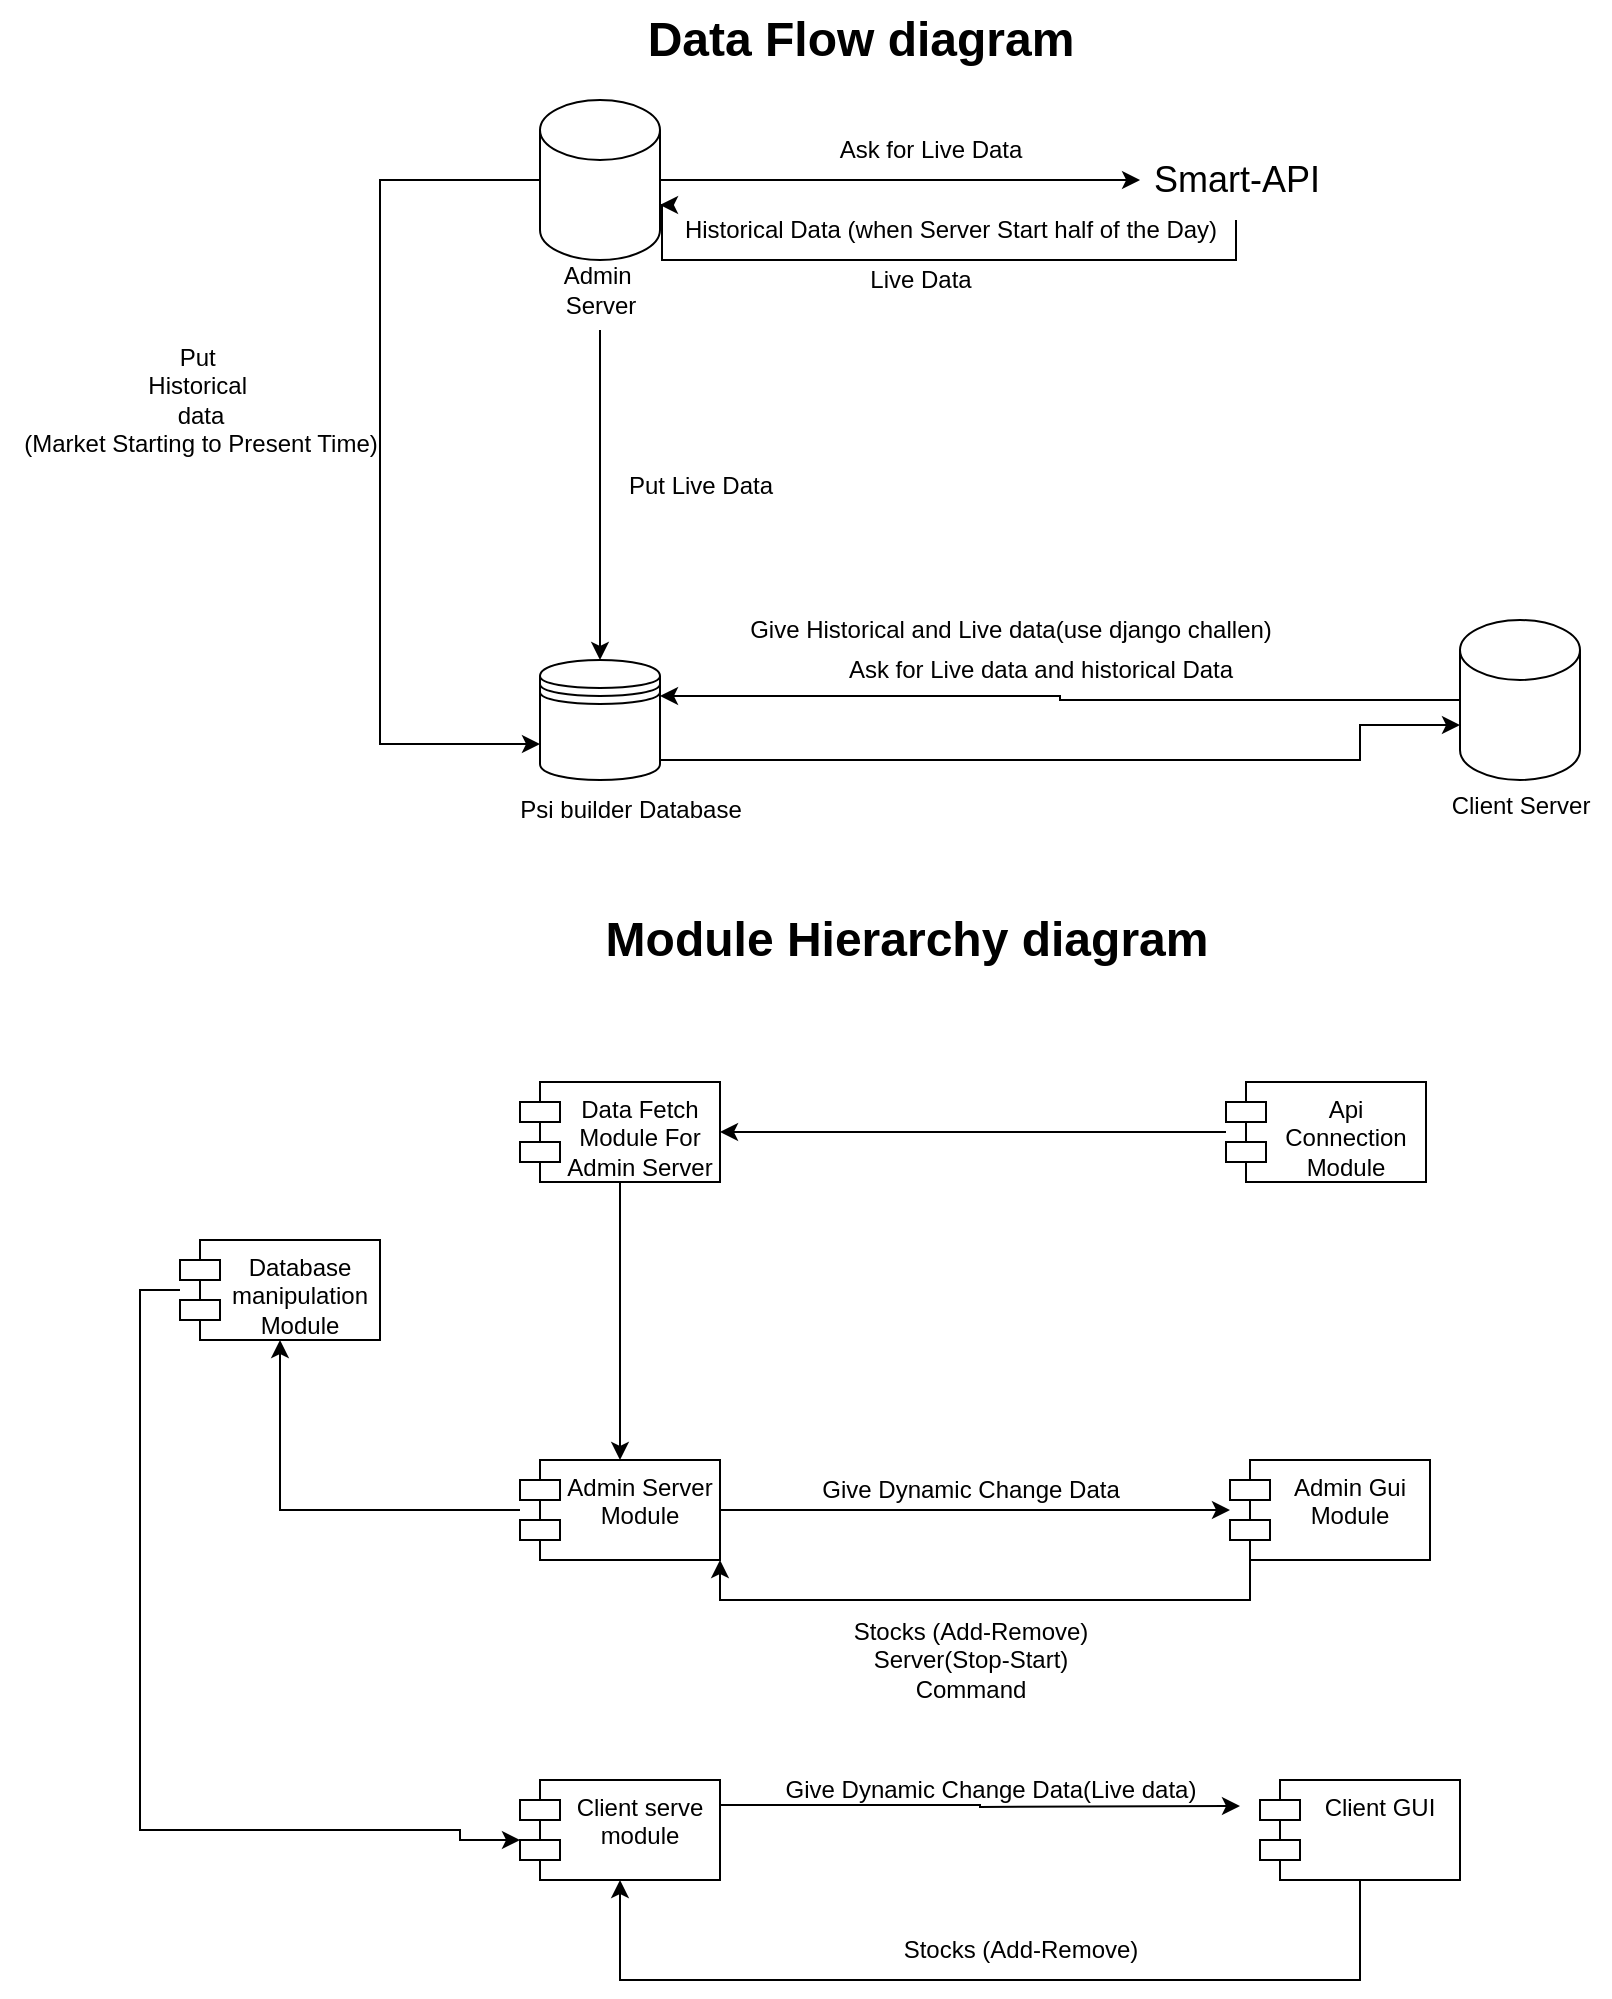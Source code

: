 <mxfile version="26.0.14">
  <diagram name="Page-1" id="c7558073-3199-34d8-9f00-42111426c3f3">
    <mxGraphModel dx="1704" dy="1673" grid="1" gridSize="10" guides="1" tooltips="1" connect="1" arrows="1" fold="1" page="1" pageScale="1" pageWidth="826" pageHeight="1169" background="none" math="0" shadow="0">
      <root>
        <mxCell id="0" />
        <mxCell id="1" parent="0" />
        <mxCell id="-lemN0VXjKrBAdXtaMED-113" style="edgeStyle=orthogonalEdgeStyle;rounded=0;orthogonalLoop=1;jettySize=auto;html=1;entryX=0;entryY=0.7;entryDx=0;entryDy=0;" edge="1" parent="1" source="-lemN0VXjKrBAdXtaMED-97" target="-lemN0VXjKrBAdXtaMED-108">
          <mxGeometry relative="1" as="geometry">
            <Array as="points">
              <mxPoint x="-10" y="-1060" />
              <mxPoint x="-10" y="-778" />
            </Array>
          </mxGeometry>
        </mxCell>
        <mxCell id="-lemN0VXjKrBAdXtaMED-97" value="" style="shape=cylinder3;whiteSpace=wrap;html=1;boundedLbl=1;backgroundOutline=1;size=15;" vertex="1" parent="1">
          <mxGeometry x="70" y="-1100" width="60" height="80" as="geometry" />
        </mxCell>
        <mxCell id="-lemN0VXjKrBAdXtaMED-111" style="edgeStyle=orthogonalEdgeStyle;rounded=0;orthogonalLoop=1;jettySize=auto;html=1;" edge="1" parent="1" source="-lemN0VXjKrBAdXtaMED-98" target="-lemN0VXjKrBAdXtaMED-108">
          <mxGeometry relative="1" as="geometry" />
        </mxCell>
        <mxCell id="-lemN0VXjKrBAdXtaMED-98" value="Admin&amp;nbsp;&lt;div&gt;Server&lt;/div&gt;" style="text;html=1;align=center;verticalAlign=middle;resizable=0;points=[];autosize=1;strokeColor=none;fillColor=none;" vertex="1" parent="1">
          <mxGeometry x="70" y="-1025" width="60" height="40" as="geometry" />
        </mxCell>
        <mxCell id="-lemN0VXjKrBAdXtaMED-105" style="edgeStyle=orthogonalEdgeStyle;rounded=0;orthogonalLoop=1;jettySize=auto;html=1;entryX=1;entryY=0;entryDx=0;entryDy=52.5;entryPerimeter=0;" edge="1" parent="1" source="-lemN0VXjKrBAdXtaMED-99" target="-lemN0VXjKrBAdXtaMED-97">
          <mxGeometry relative="1" as="geometry">
            <mxPoint x="130" y="-980" as="targetPoint" />
            <Array as="points">
              <mxPoint x="418" y="-1020" />
              <mxPoint x="131" y="-1020" />
            </Array>
          </mxGeometry>
        </mxCell>
        <mxCell id="-lemN0VXjKrBAdXtaMED-99" value="&lt;span style=&quot;font-size: 18px;&quot;&gt;Smart-API&lt;/span&gt;" style="text;html=1;align=center;verticalAlign=middle;resizable=0;points=[];autosize=1;strokeColor=none;fillColor=none;" vertex="1" parent="1">
          <mxGeometry x="363" y="-1080" width="110" height="40" as="geometry" />
        </mxCell>
        <mxCell id="-lemN0VXjKrBAdXtaMED-100" style="edgeStyle=orthogonalEdgeStyle;rounded=0;orthogonalLoop=1;jettySize=auto;html=1;entryX=0.064;entryY=0.5;entryDx=0;entryDy=0;entryPerimeter=0;" edge="1" parent="1" source="-lemN0VXjKrBAdXtaMED-97" target="-lemN0VXjKrBAdXtaMED-99">
          <mxGeometry relative="1" as="geometry" />
        </mxCell>
        <mxCell id="-lemN0VXjKrBAdXtaMED-102" value="Ask for Live Data" style="text;html=1;align=center;verticalAlign=middle;resizable=0;points=[];autosize=1;strokeColor=none;fillColor=none;" vertex="1" parent="1">
          <mxGeometry x="210" y="-1090" width="110" height="30" as="geometry" />
        </mxCell>
        <mxCell id="-lemN0VXjKrBAdXtaMED-106" value="Historical Data (when Server Start half of the Day)" style="text;html=1;align=center;verticalAlign=middle;resizable=0;points=[];autosize=1;strokeColor=none;fillColor=none;" vertex="1" parent="1">
          <mxGeometry x="130" y="-1050" width="290" height="30" as="geometry" />
        </mxCell>
        <mxCell id="-lemN0VXjKrBAdXtaMED-107" value="Live Data" style="text;html=1;align=center;verticalAlign=middle;resizable=0;points=[];autosize=1;strokeColor=none;fillColor=none;" vertex="1" parent="1">
          <mxGeometry x="225" y="-1025" width="70" height="30" as="geometry" />
        </mxCell>
        <mxCell id="-lemN0VXjKrBAdXtaMED-108" value="" style="shape=datastore;whiteSpace=wrap;html=1;" vertex="1" parent="1">
          <mxGeometry x="70" y="-820" width="60" height="60" as="geometry" />
        </mxCell>
        <mxCell id="-lemN0VXjKrBAdXtaMED-109" value="Psi builder Database" style="text;html=1;align=center;verticalAlign=middle;resizable=0;points=[];autosize=1;strokeColor=none;fillColor=none;" vertex="1" parent="1">
          <mxGeometry x="50" y="-760" width="130" height="30" as="geometry" />
        </mxCell>
        <mxCell id="-lemN0VXjKrBAdXtaMED-112" value="Put Live Data" style="text;html=1;align=center;verticalAlign=middle;resizable=0;points=[];autosize=1;strokeColor=none;fillColor=none;" vertex="1" parent="1">
          <mxGeometry x="100" y="-922" width="100" height="30" as="geometry" />
        </mxCell>
        <mxCell id="-lemN0VXjKrBAdXtaMED-114" value="Put&amp;nbsp;&lt;div&gt;Historical&amp;nbsp;&lt;/div&gt;&lt;div&gt;data&lt;/div&gt;&lt;div&gt;(Market Starting to Present Time)&lt;/div&gt;" style="text;html=1;align=center;verticalAlign=middle;resizable=0;points=[];autosize=1;strokeColor=none;fillColor=none;" vertex="1" parent="1">
          <mxGeometry x="-200" y="-985" width="200" height="70" as="geometry" />
        </mxCell>
        <mxCell id="-lemN0VXjKrBAdXtaMED-118" style="edgeStyle=orthogonalEdgeStyle;rounded=0;orthogonalLoop=1;jettySize=auto;html=1;entryX=1;entryY=0.3;entryDx=0;entryDy=0;" edge="1" parent="1" source="-lemN0VXjKrBAdXtaMED-115" target="-lemN0VXjKrBAdXtaMED-108">
          <mxGeometry relative="1" as="geometry">
            <mxPoint x="150" y="-800" as="targetPoint" />
          </mxGeometry>
        </mxCell>
        <mxCell id="-lemN0VXjKrBAdXtaMED-115" value="" style="shape=cylinder3;whiteSpace=wrap;html=1;boundedLbl=1;backgroundOutline=1;size=15;" vertex="1" parent="1">
          <mxGeometry x="530" y="-840" width="60" height="80" as="geometry" />
        </mxCell>
        <mxCell id="-lemN0VXjKrBAdXtaMED-116" value="Client Server&lt;div&gt;&lt;br&gt;&lt;/div&gt;" style="text;html=1;align=center;verticalAlign=middle;resizable=0;points=[];autosize=1;strokeColor=none;fillColor=none;" vertex="1" parent="1">
          <mxGeometry x="515" y="-760" width="90" height="40" as="geometry" />
        </mxCell>
        <mxCell id="-lemN0VXjKrBAdXtaMED-119" value="Ask for Live data and historical Data" style="text;html=1;align=center;verticalAlign=middle;resizable=0;points=[];autosize=1;strokeColor=none;fillColor=none;" vertex="1" parent="1">
          <mxGeometry x="210" y="-830" width="220" height="30" as="geometry" />
        </mxCell>
        <mxCell id="-lemN0VXjKrBAdXtaMED-120" style="edgeStyle=orthogonalEdgeStyle;rounded=0;orthogonalLoop=1;jettySize=auto;html=1;entryX=0;entryY=0;entryDx=0;entryDy=52.5;entryPerimeter=0;" edge="1" parent="1" source="-lemN0VXjKrBAdXtaMED-108" target="-lemN0VXjKrBAdXtaMED-115">
          <mxGeometry relative="1" as="geometry">
            <Array as="points">
              <mxPoint x="480" y="-770" />
              <mxPoint x="480" y="-787" />
            </Array>
          </mxGeometry>
        </mxCell>
        <mxCell id="-lemN0VXjKrBAdXtaMED-122" value="Give Historical and Live data(use django challen)" style="text;html=1;align=center;verticalAlign=middle;resizable=0;points=[];autosize=1;strokeColor=none;fillColor=none;" vertex="1" parent="1">
          <mxGeometry x="165" y="-850" width="280" height="30" as="geometry" />
        </mxCell>
        <mxCell id="-lemN0VXjKrBAdXtaMED-124" value="&lt;font style=&quot;font-size: 24px;&quot;&gt;&lt;b&gt;Data Flow diagram&lt;/b&gt;&lt;/font&gt;" style="text;html=1;align=center;verticalAlign=middle;resizable=0;points=[];autosize=1;strokeColor=none;fillColor=none;" vertex="1" parent="1">
          <mxGeometry x="110" y="-1150" width="240" height="40" as="geometry" />
        </mxCell>
        <mxCell id="-lemN0VXjKrBAdXtaMED-125" value="&lt;font style=&quot;font-size: 24px;&quot;&gt;&lt;b&gt;Module Hierarchy diagram&lt;/b&gt;&lt;/font&gt;" style="text;html=1;align=center;verticalAlign=middle;resizable=0;points=[];autosize=1;strokeColor=none;fillColor=none;" vertex="1" parent="1">
          <mxGeometry x="93" y="-700" width="320" height="40" as="geometry" />
        </mxCell>
        <mxCell id="-lemN0VXjKrBAdXtaMED-132" style="edgeStyle=orthogonalEdgeStyle;rounded=0;orthogonalLoop=1;jettySize=auto;html=1;" edge="1" parent="1" source="-lemN0VXjKrBAdXtaMED-127" target="-lemN0VXjKrBAdXtaMED-131">
          <mxGeometry relative="1" as="geometry" />
        </mxCell>
        <mxCell id="-lemN0VXjKrBAdXtaMED-127" value="Data Fetch Module For Admin Server" style="shape=module;align=left;spacingLeft=20;align=center;verticalAlign=top;whiteSpace=wrap;html=1;" vertex="1" parent="1">
          <mxGeometry x="60" y="-609" width="100" height="50" as="geometry" />
        </mxCell>
        <mxCell id="-lemN0VXjKrBAdXtaMED-130" style="edgeStyle=orthogonalEdgeStyle;rounded=0;orthogonalLoop=1;jettySize=auto;html=1;entryX=1;entryY=0.5;entryDx=0;entryDy=0;" edge="1" parent="1" source="-lemN0VXjKrBAdXtaMED-128" target="-lemN0VXjKrBAdXtaMED-127">
          <mxGeometry relative="1" as="geometry" />
        </mxCell>
        <mxCell id="-lemN0VXjKrBAdXtaMED-128" value="Api Connection Module" style="shape=module;align=left;spacingLeft=20;align=center;verticalAlign=top;whiteSpace=wrap;html=1;" vertex="1" parent="1">
          <mxGeometry x="413" y="-609" width="100" height="50" as="geometry" />
        </mxCell>
        <mxCell id="-lemN0VXjKrBAdXtaMED-134" style="edgeStyle=orthogonalEdgeStyle;rounded=0;orthogonalLoop=1;jettySize=auto;html=1;" edge="1" parent="1" source="-lemN0VXjKrBAdXtaMED-131" target="-lemN0VXjKrBAdXtaMED-133">
          <mxGeometry relative="1" as="geometry" />
        </mxCell>
        <mxCell id="-lemN0VXjKrBAdXtaMED-141" style="edgeStyle=orthogonalEdgeStyle;rounded=0;orthogonalLoop=1;jettySize=auto;html=1;entryX=0.5;entryY=1;entryDx=0;entryDy=0;" edge="1" parent="1" source="-lemN0VXjKrBAdXtaMED-131" target="-lemN0VXjKrBAdXtaMED-138">
          <mxGeometry relative="1" as="geometry" />
        </mxCell>
        <mxCell id="-lemN0VXjKrBAdXtaMED-131" value="Admin Server Module" style="shape=module;align=left;spacingLeft=20;align=center;verticalAlign=top;whiteSpace=wrap;html=1;" vertex="1" parent="1">
          <mxGeometry x="60" y="-420" width="100" height="50" as="geometry" />
        </mxCell>
        <mxCell id="-lemN0VXjKrBAdXtaMED-135" style="edgeStyle=orthogonalEdgeStyle;rounded=0;orthogonalLoop=1;jettySize=auto;html=1;exitX=0;exitY=1;exitDx=10;exitDy=0;exitPerimeter=0;entryX=1;entryY=1;entryDx=0;entryDy=0;" edge="1" parent="1" source="-lemN0VXjKrBAdXtaMED-133" target="-lemN0VXjKrBAdXtaMED-131">
          <mxGeometry relative="1" as="geometry" />
        </mxCell>
        <mxCell id="-lemN0VXjKrBAdXtaMED-133" value="Admin Gui Module" style="shape=module;align=left;spacingLeft=20;align=center;verticalAlign=top;whiteSpace=wrap;html=1;" vertex="1" parent="1">
          <mxGeometry x="415" y="-420" width="100" height="50" as="geometry" />
        </mxCell>
        <mxCell id="-lemN0VXjKrBAdXtaMED-136" value="Give Dynamic Change Data" style="text;html=1;align=center;verticalAlign=middle;resizable=0;points=[];autosize=1;strokeColor=none;fillColor=none;" vertex="1" parent="1">
          <mxGeometry x="200" y="-420" width="170" height="30" as="geometry" />
        </mxCell>
        <mxCell id="-lemN0VXjKrBAdXtaMED-137" value="&lt;div&gt;Stocks (Add-Remove)&lt;/div&gt;&lt;div&gt;Server(Stop-Start)&lt;/div&gt;&lt;div&gt;Command&lt;/div&gt;" style="text;html=1;align=center;verticalAlign=middle;resizable=0;points=[];autosize=1;strokeColor=none;fillColor=none;" vertex="1" parent="1">
          <mxGeometry x="215" y="-350" width="140" height="60" as="geometry" />
        </mxCell>
        <mxCell id="-lemN0VXjKrBAdXtaMED-138" value="Database manipulation Module" style="shape=module;align=left;spacingLeft=20;align=center;verticalAlign=top;whiteSpace=wrap;html=1;" vertex="1" parent="1">
          <mxGeometry x="-110" y="-530" width="100" height="50" as="geometry" />
        </mxCell>
        <mxCell id="-lemN0VXjKrBAdXtaMED-143" value="Client serve module" style="shape=module;align=left;spacingLeft=20;align=center;verticalAlign=top;whiteSpace=wrap;html=1;" vertex="1" parent="1">
          <mxGeometry x="60" y="-260" width="100" height="50" as="geometry" />
        </mxCell>
        <mxCell id="-lemN0VXjKrBAdXtaMED-149" style="edgeStyle=orthogonalEdgeStyle;rounded=0;orthogonalLoop=1;jettySize=auto;html=1;exitX=0.5;exitY=1;exitDx=0;exitDy=0;entryX=0.5;entryY=1;entryDx=0;entryDy=0;" edge="1" parent="1" source="-lemN0VXjKrBAdXtaMED-144" target="-lemN0VXjKrBAdXtaMED-143">
          <mxGeometry relative="1" as="geometry">
            <Array as="points">
              <mxPoint x="480" y="-160" />
              <mxPoint x="110" y="-160" />
            </Array>
          </mxGeometry>
        </mxCell>
        <mxCell id="-lemN0VXjKrBAdXtaMED-144" value="Client GUI" style="shape=module;align=left;spacingLeft=20;align=center;verticalAlign=top;whiteSpace=wrap;html=1;" vertex="1" parent="1">
          <mxGeometry x="430" y="-260" width="100" height="50" as="geometry" />
        </mxCell>
        <mxCell id="-lemN0VXjKrBAdXtaMED-145" style="edgeStyle=orthogonalEdgeStyle;rounded=0;orthogonalLoop=1;jettySize=auto;html=1;exitX=1;exitY=0.25;exitDx=0;exitDy=0;" edge="1" parent="1" source="-lemN0VXjKrBAdXtaMED-143">
          <mxGeometry relative="1" as="geometry">
            <mxPoint x="420" y="-247" as="targetPoint" />
          </mxGeometry>
        </mxCell>
        <mxCell id="-lemN0VXjKrBAdXtaMED-146" style="edgeStyle=orthogonalEdgeStyle;rounded=0;orthogonalLoop=1;jettySize=auto;html=1;entryX=0;entryY=0.6;entryDx=0;entryDy=0;entryPerimeter=0;" edge="1" parent="1" source="-lemN0VXjKrBAdXtaMED-138" target="-lemN0VXjKrBAdXtaMED-143">
          <mxGeometry relative="1" as="geometry">
            <Array as="points">
              <mxPoint x="-130" y="-505" />
              <mxPoint x="-130" y="-235" />
              <mxPoint x="30" y="-235" />
              <mxPoint x="30" y="-230" />
            </Array>
          </mxGeometry>
        </mxCell>
        <mxCell id="-lemN0VXjKrBAdXtaMED-148" value="Give Dynamic Change Data(Live data)" style="text;html=1;align=center;verticalAlign=middle;resizable=0;points=[];autosize=1;strokeColor=none;fillColor=none;" vertex="1" parent="1">
          <mxGeometry x="180" y="-270" width="230" height="30" as="geometry" />
        </mxCell>
        <mxCell id="-lemN0VXjKrBAdXtaMED-150" value="&lt;div&gt;Stocks (Add-Remove)&lt;/div&gt;" style="text;html=1;align=center;verticalAlign=middle;resizable=0;points=[];autosize=1;strokeColor=none;fillColor=none;" vertex="1" parent="1">
          <mxGeometry x="240" y="-190" width="140" height="30" as="geometry" />
        </mxCell>
      </root>
    </mxGraphModel>
  </diagram>
</mxfile>
